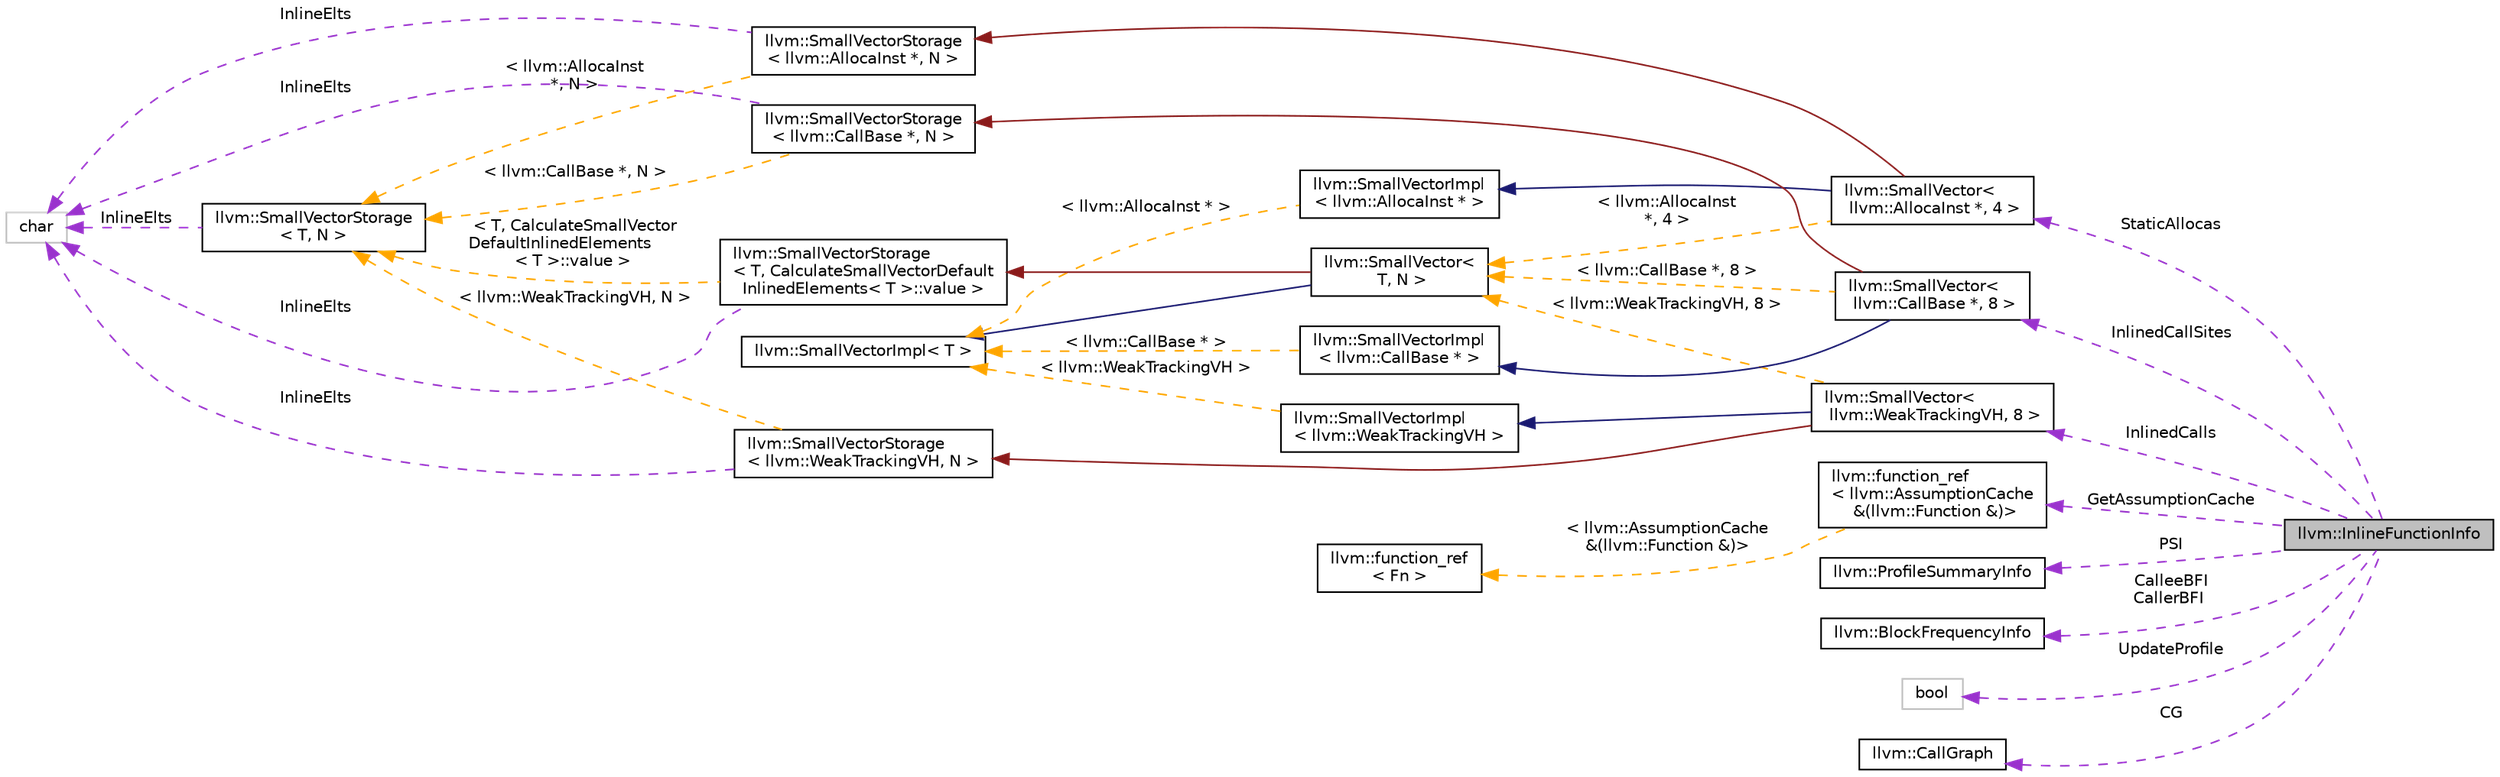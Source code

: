 digraph "llvm::InlineFunctionInfo"
{
 // LATEX_PDF_SIZE
  bgcolor="transparent";
  edge [fontname="Helvetica",fontsize="10",labelfontname="Helvetica",labelfontsize="10"];
  node [fontname="Helvetica",fontsize="10",shape=record];
  rankdir="LR";
  Node1 [label="llvm::InlineFunctionInfo",height=0.2,width=0.4,color="black", fillcolor="grey75", style="filled", fontcolor="black",tooltip="This class captures the data input to the InlineFunction call, and records the auxiliary results prod..."];
  Node2 -> Node1 [dir="back",color="darkorchid3",fontsize="10",style="dashed",label=" InlinedCalls" ,fontname="Helvetica"];
  Node2 [label="llvm::SmallVector\<\l llvm::WeakTrackingVH, 8 \>",height=0.2,width=0.4,color="black",URL="$classllvm_1_1SmallVector.html",tooltip=" "];
  Node3 -> Node2 [dir="back",color="midnightblue",fontsize="10",style="solid",fontname="Helvetica"];
  Node3 [label="llvm::SmallVectorImpl\l\< llvm::WeakTrackingVH \>",height=0.2,width=0.4,color="black",URL="$classllvm_1_1SmallVectorImpl.html",tooltip=" "];
  Node4 -> Node3 [dir="back",color="orange",fontsize="10",style="dashed",label=" \< llvm::WeakTrackingVH \>" ,fontname="Helvetica"];
  Node4 [label="llvm::SmallVectorImpl\< T \>",height=0.2,width=0.4,color="black",URL="$classllvm_1_1SmallVectorImpl.html",tooltip="This class consists of common code factored out of the SmallVector class to reduce code duplication b..."];
  Node5 -> Node2 [dir="back",color="firebrick4",fontsize="10",style="solid",fontname="Helvetica"];
  Node5 [label="llvm::SmallVectorStorage\l\< llvm::WeakTrackingVH, N \>",height=0.2,width=0.4,color="black",URL="$structllvm_1_1SmallVectorStorage.html",tooltip=" "];
  Node6 -> Node5 [dir="back",color="darkorchid3",fontsize="10",style="dashed",label=" InlineElts" ,fontname="Helvetica"];
  Node6 [label="char",height=0.2,width=0.4,color="grey75",tooltip=" "];
  Node7 -> Node5 [dir="back",color="orange",fontsize="10",style="dashed",label=" \< llvm::WeakTrackingVH, N \>" ,fontname="Helvetica"];
  Node7 [label="llvm::SmallVectorStorage\l\< T, N \>",height=0.2,width=0.4,color="black",URL="$structllvm_1_1SmallVectorStorage.html",tooltip="Storage for the SmallVector elements."];
  Node6 -> Node7 [dir="back",color="darkorchid3",fontsize="10",style="dashed",label=" InlineElts" ,fontname="Helvetica"];
  Node8 -> Node2 [dir="back",color="orange",fontsize="10",style="dashed",label=" \< llvm::WeakTrackingVH, 8 \>" ,fontname="Helvetica"];
  Node8 [label="llvm::SmallVector\<\l T, N \>",height=0.2,width=0.4,color="black",URL="$classllvm_1_1SmallVector.html",tooltip="This is a 'vector' (really, a variable-sized array), optimized for the case when the array is small."];
  Node4 -> Node8 [dir="back",color="midnightblue",fontsize="10",style="solid",fontname="Helvetica"];
  Node9 -> Node8 [dir="back",color="firebrick4",fontsize="10",style="solid",fontname="Helvetica"];
  Node9 [label="llvm::SmallVectorStorage\l\< T, CalculateSmallVectorDefault\lInlinedElements\< T \>::value \>",height=0.2,width=0.4,color="black",URL="$structllvm_1_1SmallVectorStorage.html",tooltip=" "];
  Node6 -> Node9 [dir="back",color="darkorchid3",fontsize="10",style="dashed",label=" InlineElts" ,fontname="Helvetica"];
  Node7 -> Node9 [dir="back",color="orange",fontsize="10",style="dashed",label=" \< T, CalculateSmallVector\lDefaultInlinedElements\l\< T \>::value \>" ,fontname="Helvetica"];
  Node10 -> Node1 [dir="back",color="darkorchid3",fontsize="10",style="dashed",label=" GetAssumptionCache" ,fontname="Helvetica"];
  Node10 [label="llvm::function_ref\l\< llvm::AssumptionCache\l &(llvm::Function &)\>",height=0.2,width=0.4,color="black",URL="$classllvm_1_1function__ref.html",tooltip=" "];
  Node11 -> Node10 [dir="back",color="orange",fontsize="10",style="dashed",label=" \< llvm::AssumptionCache\l &(llvm::Function &)\>" ,fontname="Helvetica"];
  Node11 [label="llvm::function_ref\l\< Fn \>",height=0.2,width=0.4,color="black",URL="$classllvm_1_1function__ref.html",tooltip="An efficient, type-erasing, non-owning reference to a callable."];
  Node12 -> Node1 [dir="back",color="darkorchid3",fontsize="10",style="dashed",label=" PSI" ,fontname="Helvetica"];
  Node12 [label="llvm::ProfileSummaryInfo",height=0.2,width=0.4,color="black",URL="$classllvm_1_1ProfileSummaryInfo.html",tooltip="Analysis providing profile information."];
  Node13 -> Node1 [dir="back",color="darkorchid3",fontsize="10",style="dashed",label=" CalleeBFI\nCallerBFI" ,fontname="Helvetica"];
  Node13 [label="llvm::BlockFrequencyInfo",height=0.2,width=0.4,color="black",URL="$classllvm_1_1BlockFrequencyInfo.html",tooltip="BlockFrequencyInfo pass uses BlockFrequencyInfoImpl implementation to estimate IR basic block frequen..."];
  Node14 -> Node1 [dir="back",color="darkorchid3",fontsize="10",style="dashed",label=" StaticAllocas" ,fontname="Helvetica"];
  Node14 [label="llvm::SmallVector\<\l llvm::AllocaInst *, 4 \>",height=0.2,width=0.4,color="black",URL="$classllvm_1_1SmallVector.html",tooltip=" "];
  Node15 -> Node14 [dir="back",color="midnightblue",fontsize="10",style="solid",fontname="Helvetica"];
  Node15 [label="llvm::SmallVectorImpl\l\< llvm::AllocaInst * \>",height=0.2,width=0.4,color="black",URL="$classllvm_1_1SmallVectorImpl.html",tooltip=" "];
  Node4 -> Node15 [dir="back",color="orange",fontsize="10",style="dashed",label=" \< llvm::AllocaInst * \>" ,fontname="Helvetica"];
  Node16 -> Node14 [dir="back",color="firebrick4",fontsize="10",style="solid",fontname="Helvetica"];
  Node16 [label="llvm::SmallVectorStorage\l\< llvm::AllocaInst *, N \>",height=0.2,width=0.4,color="black",URL="$structllvm_1_1SmallVectorStorage.html",tooltip=" "];
  Node6 -> Node16 [dir="back",color="darkorchid3",fontsize="10",style="dashed",label=" InlineElts" ,fontname="Helvetica"];
  Node7 -> Node16 [dir="back",color="orange",fontsize="10",style="dashed",label=" \< llvm::AllocaInst\l *, N \>" ,fontname="Helvetica"];
  Node8 -> Node14 [dir="back",color="orange",fontsize="10",style="dashed",label=" \< llvm::AllocaInst\l *, 4 \>" ,fontname="Helvetica"];
  Node17 -> Node1 [dir="back",color="darkorchid3",fontsize="10",style="dashed",label=" UpdateProfile" ,fontname="Helvetica"];
  Node17 [label="bool",height=0.2,width=0.4,color="grey75",tooltip=" "];
  Node18 -> Node1 [dir="back",color="darkorchid3",fontsize="10",style="dashed",label=" InlinedCallSites" ,fontname="Helvetica"];
  Node18 [label="llvm::SmallVector\<\l llvm::CallBase *, 8 \>",height=0.2,width=0.4,color="black",URL="$classllvm_1_1SmallVector.html",tooltip=" "];
  Node19 -> Node18 [dir="back",color="midnightblue",fontsize="10",style="solid",fontname="Helvetica"];
  Node19 [label="llvm::SmallVectorImpl\l\< llvm::CallBase * \>",height=0.2,width=0.4,color="black",URL="$classllvm_1_1SmallVectorImpl.html",tooltip=" "];
  Node4 -> Node19 [dir="back",color="orange",fontsize="10",style="dashed",label=" \< llvm::CallBase * \>" ,fontname="Helvetica"];
  Node20 -> Node18 [dir="back",color="firebrick4",fontsize="10",style="solid",fontname="Helvetica"];
  Node20 [label="llvm::SmallVectorStorage\l\< llvm::CallBase *, N \>",height=0.2,width=0.4,color="black",URL="$structllvm_1_1SmallVectorStorage.html",tooltip=" "];
  Node6 -> Node20 [dir="back",color="darkorchid3",fontsize="10",style="dashed",label=" InlineElts" ,fontname="Helvetica"];
  Node7 -> Node20 [dir="back",color="orange",fontsize="10",style="dashed",label=" \< llvm::CallBase *, N \>" ,fontname="Helvetica"];
  Node8 -> Node18 [dir="back",color="orange",fontsize="10",style="dashed",label=" \< llvm::CallBase *, 8 \>" ,fontname="Helvetica"];
  Node21 -> Node1 [dir="back",color="darkorchid3",fontsize="10",style="dashed",label=" CG" ,fontname="Helvetica"];
  Node21 [label="llvm::CallGraph",height=0.2,width=0.4,color="black",URL="$classllvm_1_1CallGraph.html",tooltip="The basic data container for the call graph of a Module of IR."];
}
